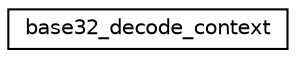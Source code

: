digraph "Graphical Class Hierarchy"
{
  edge [fontname="Helvetica",fontsize="10",labelfontname="Helvetica",labelfontsize="10"];
  node [fontname="Helvetica",fontsize="10",shape=record];
  rankdir="LR";
  Node0 [label="base32_decode_context",height=0.2,width=0.4,color="black", fillcolor="white", style="filled",URL="$structbase32__decode__context.html"];
}
